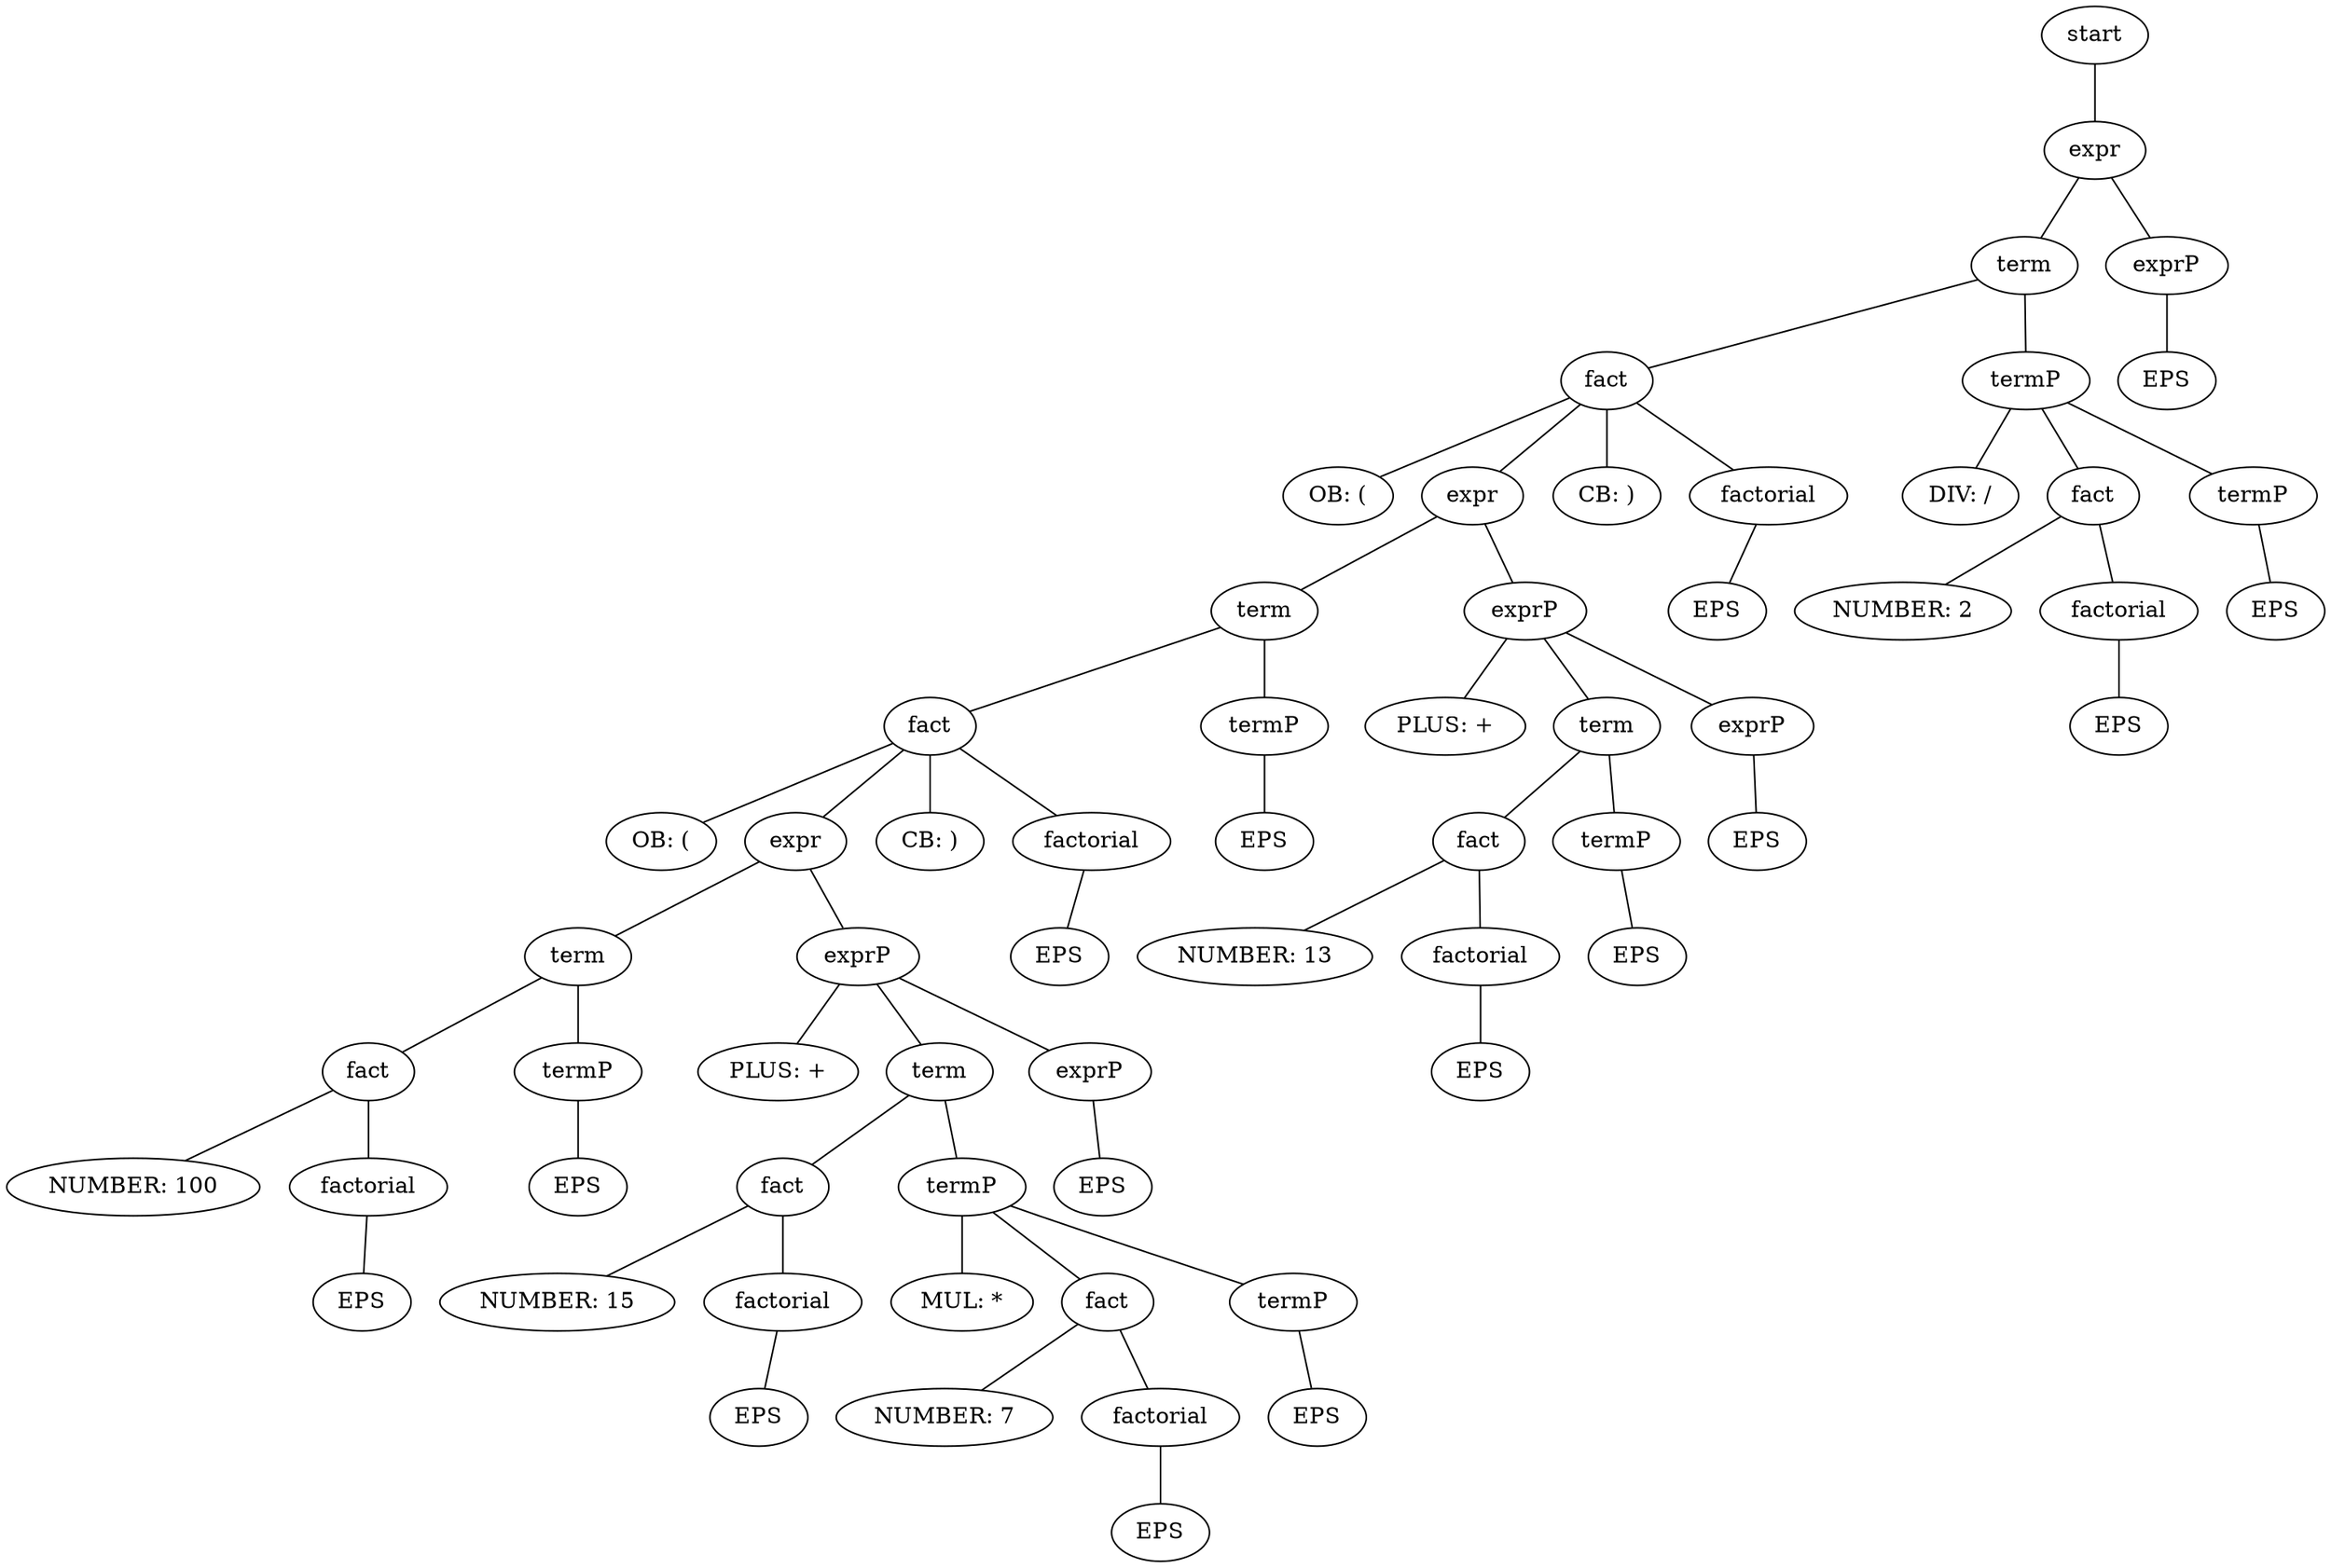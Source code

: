 graph example {
a1 [label="start"];
a4 [label="expr"];
a16 [label="term"];
a64 [label="fact"];
a256 [label="OB: ("];
a64 -- a256;
a257 [label="expr"];
a1028 [label="term"];
a4112 [label="fact"];
a16448 [label="OB: ("];
a4112 -- a16448;
a16449 [label="expr"];
a65796 [label="term"];
a263184 [label="fact"];
a1052736 [label="NUMBER: 100"];
a263184 -- a1052736;
a1052737 [label="factorial"];
a4210948 [label="EPS"];
a1052737 -- a4210948;
a263184 -- a1052737;
a65796 -- a263184;
a263185 [label="termP"];
a1052740 [label="EPS"];
a263185 -- a1052740;
a65796 -- a263185;
a16449 -- a65796;
a65797 [label="exprP"];
a263188 [label="PLUS: +"];
a65797 -- a263188;
a263189 [label="term"];
a1052756 [label="fact"];
a4211024 [label="NUMBER: 15"];
a1052756 -- a4211024;
a4211025 [label="factorial"];
a16844100 [label="EPS"];
a4211025 -- a16844100;
a1052756 -- a4211025;
a263189 -- a1052756;
a1052757 [label="termP"];
a4211028 [label="MUL: *"];
a1052757 -- a4211028;
a4211029 [label="fact"];
a16844116 [label="NUMBER: 7"];
a4211029 -- a16844116;
a16844117 [label="factorial"];
a67376468 [label="EPS"];
a16844117 -- a67376468;
a4211029 -- a16844117;
a1052757 -- a4211029;
a4211030 [label="termP"];
a16844120 [label="EPS"];
a4211030 -- a16844120;
a1052757 -- a4211030;
a263189 -- a1052757;
a65797 -- a263189;
a263190 [label="exprP"];
a1052760 [label="EPS"];
a263190 -- a1052760;
a65797 -- a263190;
a16449 -- a65797;
a4112 -- a16449;
a16450 [label="CB: )"];
a4112 -- a16450;
a16451 [label="factorial"];
a65804 [label="EPS"];
a16451 -- a65804;
a4112 -- a16451;
a1028 -- a4112;
a4113 [label="termP"];
a16452 [label="EPS"];
a4113 -- a16452;
a1028 -- a4113;
a257 -- a1028;
a1029 [label="exprP"];
a4116 [label="PLUS: +"];
a1029 -- a4116;
a4117 [label="term"];
a16468 [label="fact"];
a65872 [label="NUMBER: 13"];
a16468 -- a65872;
a65873 [label="factorial"];
a263492 [label="EPS"];
a65873 -- a263492;
a16468 -- a65873;
a4117 -- a16468;
a16469 [label="termP"];
a65876 [label="EPS"];
a16469 -- a65876;
a4117 -- a16469;
a1029 -- a4117;
a4118 [label="exprP"];
a16472 [label="EPS"];
a4118 -- a16472;
a1029 -- a4118;
a257 -- a1029;
a64 -- a257;
a258 [label="CB: )"];
a64 -- a258;
a259 [label="factorial"];
a1036 [label="EPS"];
a259 -- a1036;
a64 -- a259;
a16 -- a64;
a65 [label="termP"];
a260 [label="DIV: /"];
a65 -- a260;
a261 [label="fact"];
a1044 [label="NUMBER: 2"];
a261 -- a1044;
a1045 [label="factorial"];
a4180 [label="EPS"];
a1045 -- a4180;
a261 -- a1045;
a65 -- a261;
a262 [label="termP"];
a1048 [label="EPS"];
a262 -- a1048;
a65 -- a262;
a16 -- a65;
a4 -- a16;
a17 [label="exprP"];
a68 [label="EPS"];
a17 -- a68;
a4 -- a17;
a1 -- a4;
}